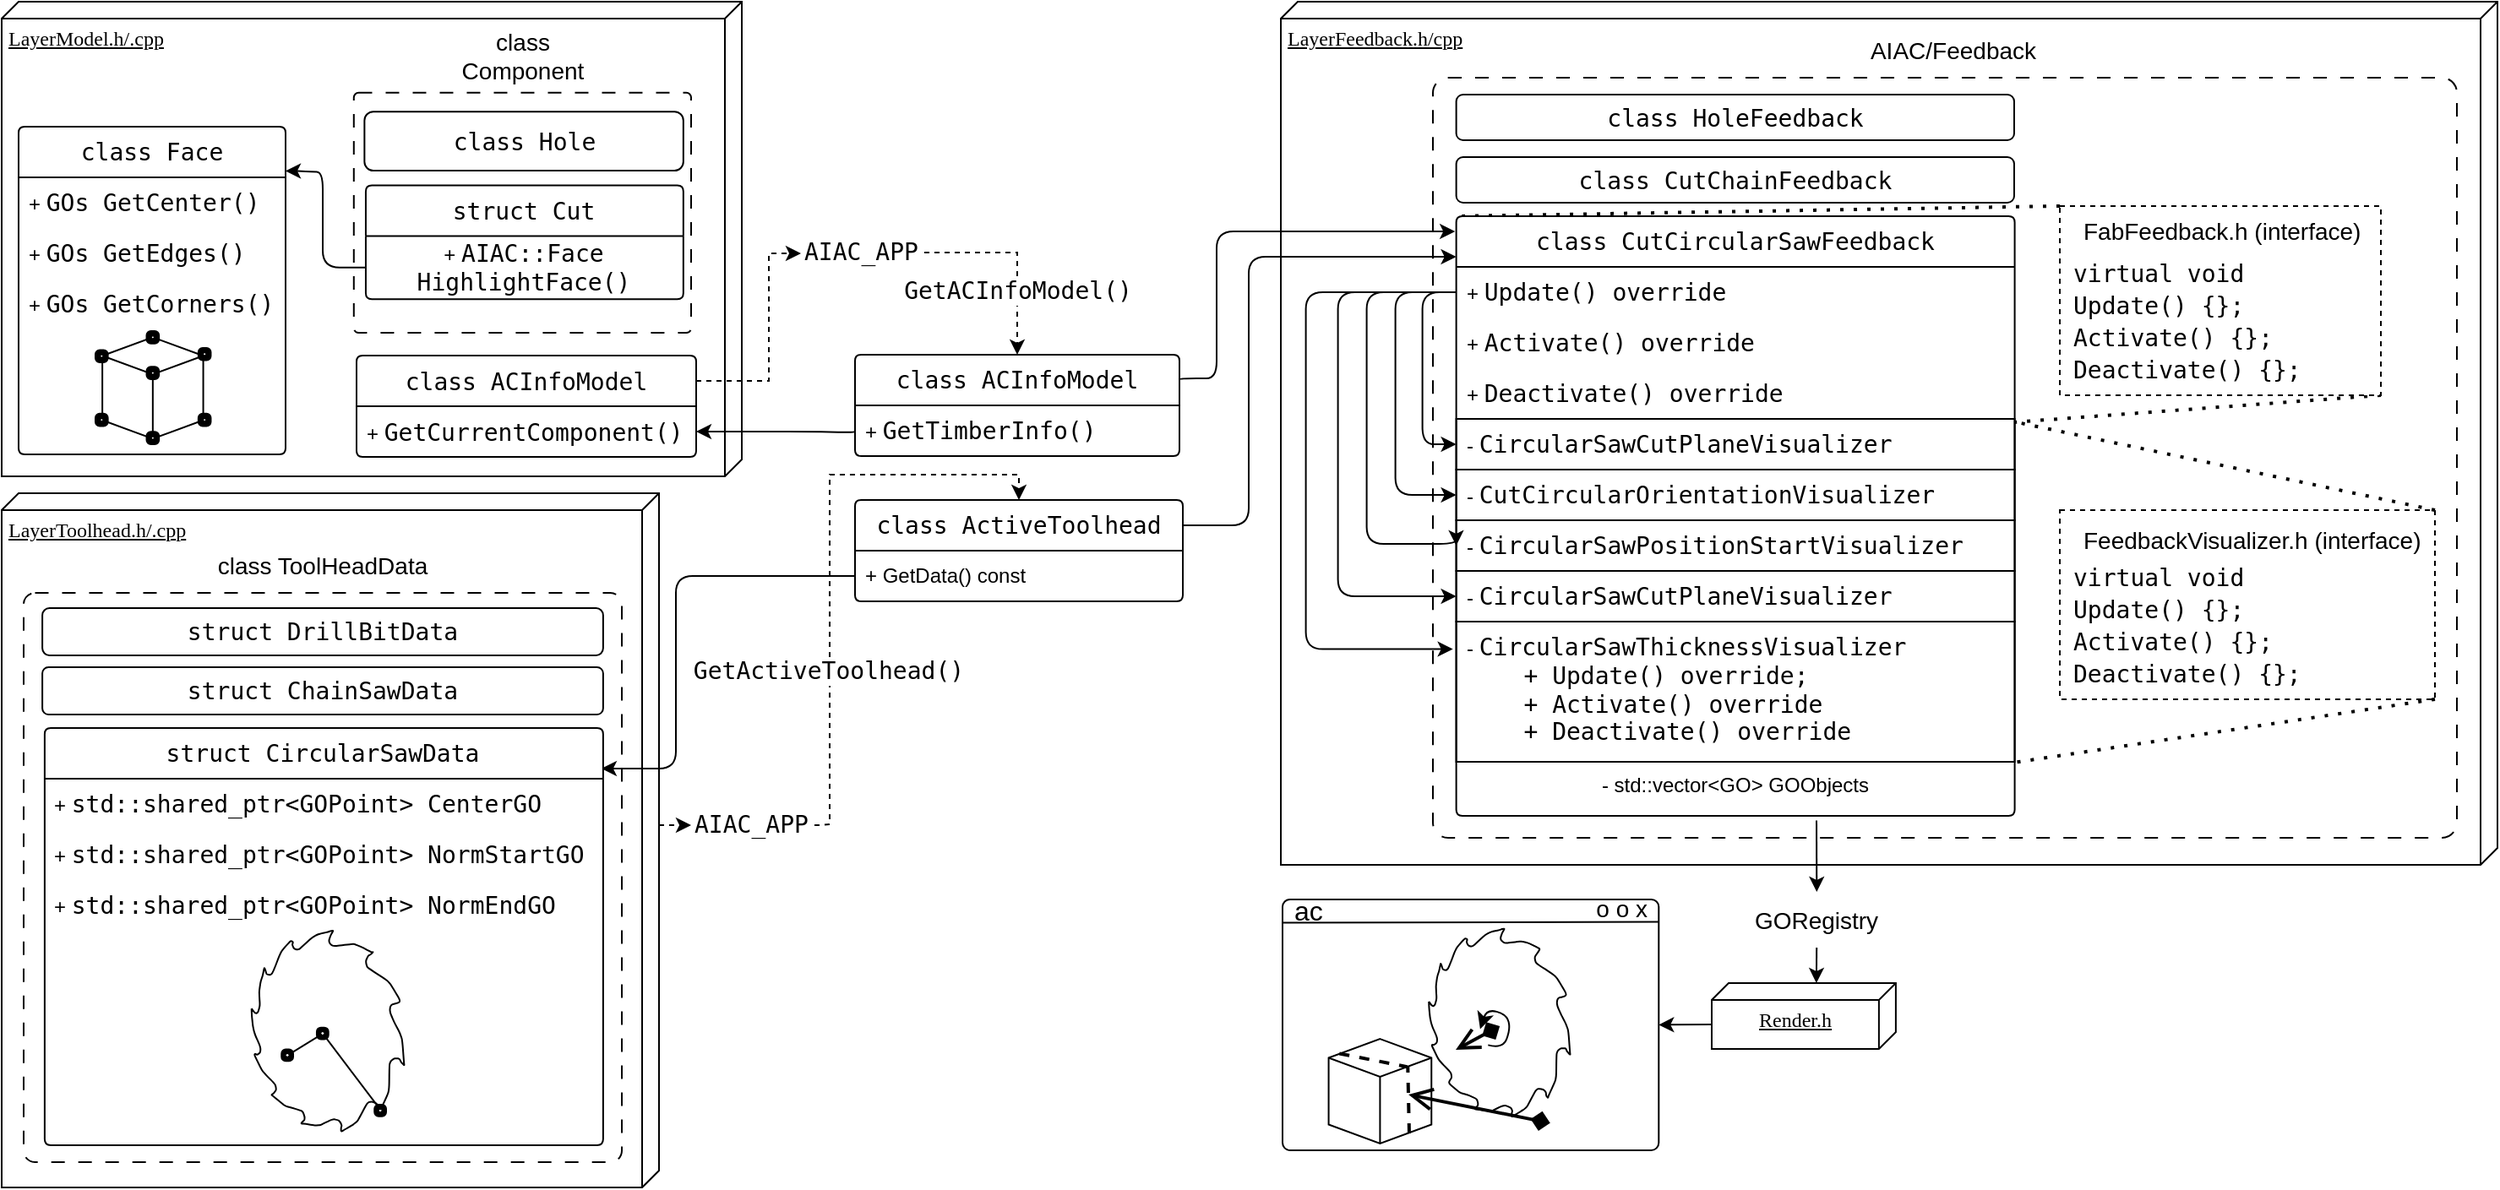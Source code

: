 <mxfile scale="1.5" border="0">
    <diagram name="Page-1" id="5f0bae14-7c28-e335-631c-24af17079c00">
        <mxGraphModel dx="1822" dy="1300" grid="0" gridSize="10" guides="1" tooltips="1" connect="1" arrows="1" fold="1" page="1" pageScale="1" pageWidth="1100" pageHeight="850" background="none" math="0" shadow="0">
            <root>
                <mxCell id="0"/>
                <mxCell id="1" parent="0"/>
                <mxCell id="449" value="" style="group" vertex="1" connectable="0" parent="1">
                    <mxGeometry x="801" y="561" width="233.62" height="152" as="geometry"/>
                </mxCell>
                <mxCell id="335" value="" style="group" parent="449" vertex="1" connectable="0">
                    <mxGeometry width="233.62" height="152" as="geometry"/>
                </mxCell>
                <mxCell id="326" value="" style="rounded=1;whiteSpace=wrap;html=1;arcSize=3;fillColor=none;container=0;fontColor=default;" parent="335" vertex="1">
                    <mxGeometry y="3.455" width="222.653" height="148.545" as="geometry"/>
                </mxCell>
                <mxCell id="327" value="&lt;span style=&quot;font-weight: normal;&quot;&gt;&lt;font style=&quot;font-size: 14px;&quot;&gt;&amp;nbsp;o o x&lt;/font&gt;&lt;/span&gt;" style="text;html=1;strokeColor=none;fillColor=none;align=right;verticalAlign=middle;whiteSpace=wrap;rounded=0;fontSize=10;container=0;fontStyle=1;fontColor=default;" parent="335" vertex="1">
                    <mxGeometry x="176.38" y="1.728" width="41.519" height="15.086" as="geometry"/>
                </mxCell>
                <mxCell id="328" value="&lt;font style=&quot;font-size: 16px;&quot;&gt;ac&lt;/font&gt;" style="text;html=1;strokeColor=none;fillColor=none;align=left;verticalAlign=middle;whiteSpace=wrap;rounded=0;fontSize=12;container=0;fontColor=default;" parent="335" vertex="1">
                    <mxGeometry x="4.985" y="-1.345" width="99.696" height="22.455" as="geometry"/>
                </mxCell>
                <mxCell id="334" value="" style="endArrow=none;html=1;fontSize=14;fontColor=default;curved=1;entryX=0.002;entryY=0.131;entryDx=0;entryDy=0;entryPerimeter=0;" parent="335" edge="1">
                    <mxGeometry width="50" height="50" relative="1" as="geometry">
                        <mxPoint x="222.653" y="16.784" as="sourcePoint"/>
                        <mxPoint x="0.445" y="17.243" as="targetPoint"/>
                    </mxGeometry>
                </mxCell>
                <mxCell id="418" value="" style="html=1;whiteSpace=wrap;shape=isoCube2;backgroundOutline=1;isoAngle=11.575;fontSize=11;container=0;fontColor=default;fillColor=none;" parent="449" vertex="1">
                    <mxGeometry x="27.289" y="86.088" width="60.834" height="61.876" as="geometry"/>
                </mxCell>
                <mxCell id="421" value="" style="endArrow=none;html=1;fontColor=#000000;" parent="449" edge="1">
                    <mxGeometry width="50" height="50" relative="1" as="geometry">
                        <mxPoint x="86.594" y="63.946" as="sourcePoint"/>
                        <mxPoint x="86.594" y="63.946" as="targetPoint"/>
                        <Array as="points">
                            <mxPoint x="88.767" y="66.966"/>
                            <mxPoint x="90.261" y="65.868"/>
                            <mxPoint x="91.212" y="62.025"/>
                            <mxPoint x="90.94" y="58.182"/>
                            <mxPoint x="90.804" y="54.201"/>
                            <mxPoint x="91.619" y="48.849"/>
                            <mxPoint x="92.706" y="45.692"/>
                            <mxPoint x="93.249" y="42.947"/>
                            <mxPoint x="93.657" y="41.163"/>
                            <mxPoint x="93.928" y="40.751"/>
                            <mxPoint x="94.064" y="41.3"/>
                            <mxPoint x="94.472" y="43.633"/>
                            <mxPoint x="94.879" y="45.006"/>
                            <mxPoint x="95.694" y="45.417"/>
                            <mxPoint x="96.917" y="45.417"/>
                            <mxPoint x="98.003" y="44.319"/>
                            <mxPoint x="99.769" y="40.202"/>
                            <mxPoint x="101.806" y="34.712"/>
                            <mxPoint x="103.165" y="31.967"/>
                            <mxPoint x="105.474" y="29.222"/>
                            <mxPoint x="108.19" y="26.34"/>
                            <mxPoint x="108.869" y="25.516"/>
                            <mxPoint x="109.548" y="24.83"/>
                            <mxPoint x="109.548" y="25.516"/>
                            <mxPoint x="109.413" y="27.163"/>
                            <mxPoint x="108.869" y="28.673"/>
                            <mxPoint x="109.005" y="29.359"/>
                            <mxPoint x="109.82" y="30.732"/>
                            <mxPoint x="111.178" y="31.281"/>
                            <mxPoint x="112.672" y="31.143"/>
                            <mxPoint x="114.031" y="29.908"/>
                            <mxPoint x="120.007" y="24.418"/>
                            <mxPoint x="123.131" y="22.771"/>
                            <mxPoint x="128.564" y="21.536"/>
                            <mxPoint x="130.33" y="20.85"/>
                            <mxPoint x="131.417" y="20.85"/>
                            <mxPoint x="131.009" y="21.536"/>
                            <mxPoint x="129.922" y="23.32"/>
                            <mxPoint x="129.108" y="24.006"/>
                            <mxPoint x="128.972" y="26.34"/>
                            <mxPoint x="129.379" y="27.712"/>
                            <mxPoint x="130.194" y="28.673"/>
                            <mxPoint x="131.281" y="29.222"/>
                            <mxPoint x="133.318" y="29.222"/>
                            <mxPoint x="139.023" y="28.536"/>
                            <mxPoint x="141.739" y="28.261"/>
                            <mxPoint x="142.69" y="28.261"/>
                            <mxPoint x="146.086" y="29.496"/>
                            <mxPoint x="150.161" y="31.555"/>
                            <mxPoint x="152.334" y="32.79"/>
                            <mxPoint x="153.285" y="32.653"/>
                            <mxPoint x="154.1" y="33.339"/>
                            <mxPoint x="153.421" y="33.614"/>
                            <mxPoint x="151.519" y="34.3"/>
                            <mxPoint x="150.568" y="34.575"/>
                            <mxPoint x="150.161" y="34.849"/>
                            <mxPoint x="149.889" y="35.673"/>
                            <mxPoint x="149.21" y="37.457"/>
                            <mxPoint x="149.21" y="38.143"/>
                            <mxPoint x="149.482" y="39.516"/>
                            <mxPoint x="150.025" y="41.025"/>
                            <mxPoint x="151.383" y="42.123"/>
                            <mxPoint x="159.397" y="47.339"/>
                            <mxPoint x="161.298" y="48.849"/>
                            <mxPoint x="162.928" y="50.77"/>
                            <mxPoint x="168.226" y="59.691"/>
                            <mxPoint x="168.905" y="60.103"/>
                            <mxPoint x="169.176" y="60.927"/>
                            <mxPoint x="169.312" y="61.476"/>
                            <mxPoint x="166.867" y="60.927"/>
                            <mxPoint x="166.052" y="60.24"/>
                            <mxPoint x="165.373" y="59.966"/>
                            <mxPoint x="164.694" y="60.24"/>
                            <mxPoint x="163.2" y="61.75"/>
                            <mxPoint x="162.521" y="63.26"/>
                            <mxPoint x="162.385" y="65.044"/>
                            <mxPoint x="162.793" y="66.966"/>
                            <mxPoint x="164.83" y="71.632"/>
                            <mxPoint x="167.818" y="77.397"/>
                            <mxPoint x="169.176" y="81.377"/>
                            <mxPoint x="169.991" y="92.494"/>
                            <mxPoint x="170.127" y="94.141"/>
                            <mxPoint x="170.263" y="95.514"/>
                            <mxPoint x="168.361" y="93.455"/>
                            <mxPoint x="167.682" y="91.808"/>
                            <mxPoint x="166.596" y="91.533"/>
                            <mxPoint x="164.558" y="91.671"/>
                            <mxPoint x="162.793" y="93.18"/>
                            <mxPoint x="162.113" y="95.102"/>
                            <mxPoint x="161.978" y="108.278"/>
                            <mxPoint x="161.298" y="111.297"/>
                            <mxPoint x="157.359" y="119.807"/>
                            <mxPoint x="157.088" y="121.042"/>
                            <mxPoint x="156.409" y="121.866"/>
                            <mxPoint x="156.001" y="119.67"/>
                            <mxPoint x="155.865" y="117.474"/>
                            <mxPoint x="154.643" y="116.238"/>
                            <mxPoint x="152.606" y="115.552"/>
                            <mxPoint x="150.84" y="115.689"/>
                            <mxPoint x="149.617" y="116.925"/>
                            <mxPoint x="145.407" y="124.885"/>
                            <mxPoint x="144.592" y="126.258"/>
                            <mxPoint x="143.233" y="127.493"/>
                            <mxPoint x="141.875" y="128.454"/>
                            <mxPoint x="137.529" y="131.061"/>
                            <mxPoint x="135.627" y="132.159"/>
                            <mxPoint x="135.356" y="131.748"/>
                            <mxPoint x="135.627" y="130.101"/>
                            <mxPoint x="136.035" y="128.591"/>
                            <mxPoint x="135.084" y="126.669"/>
                            <mxPoint x="134.133" y="125.709"/>
                            <mxPoint x="133.318" y="125.022"/>
                            <mxPoint x="131.145" y="125.16"/>
                            <mxPoint x="125.712" y="127.767"/>
                            <mxPoint x="124.489" y="128.454"/>
                            <mxPoint x="122.995" y="128.591"/>
                            <mxPoint x="121.23" y="128.728"/>
                            <mxPoint x="120.415" y="128.591"/>
                            <mxPoint x="116.476" y="127.905"/>
                            <mxPoint x="113.623" y="127.63"/>
                            <mxPoint x="114.574" y="126.532"/>
                            <mxPoint x="115.661" y="125.571"/>
                            <mxPoint x="115.661" y="123.787"/>
                            <mxPoint x="115.389" y="122.964"/>
                            <mxPoint x="114.846" y="121.454"/>
                            <mxPoint x="113.895" y="120.493"/>
                            <mxPoint x="109.413" y="119.121"/>
                            <mxPoint x="105.609" y="118.16"/>
                            <mxPoint x="103.708" y="116.925"/>
                            <mxPoint x="98.411" y="112.395"/>
                            <mxPoint x="97.46" y="111.709"/>
                            <mxPoint x="97.188" y="111.023"/>
                            <mxPoint x="98.818" y="110.886"/>
                            <mxPoint x="99.633" y="111.023"/>
                            <mxPoint x="100.176" y="108.827"/>
                            <mxPoint x="99.633" y="106.082"/>
                            <mxPoint x="98.003" y="104.298"/>
                            <mxPoint x="94.743" y="101.004"/>
                            <mxPoint x="92.163" y="97.984"/>
                            <mxPoint x="90.261" y="94.004"/>
                            <mxPoint x="88.088" y="89.475"/>
                            <mxPoint x="87.68" y="88.651"/>
                            <mxPoint x="88.631" y="88.926"/>
                            <mxPoint x="89.718" y="89.612"/>
                            <mxPoint x="90.533" y="89.337"/>
                            <mxPoint x="91.483" y="88.102"/>
                            <mxPoint x="91.483" y="85.632"/>
                            <mxPoint x="90.668" y="83.298"/>
                            <mxPoint x="88.631" y="78.769"/>
                            <mxPoint x="87.816" y="76.024"/>
                            <mxPoint x="87.273" y="73.142"/>
                            <mxPoint x="86.73" y="67.652"/>
                        </Array>
                    </mxGeometry>
                </mxCell>
                <mxCell id="422" value="" style="endArrow=diamond;html=1;fontColor=#000000;startArrow=open;startFill=0;endSize=7;endFill=1;startSize=10;strokeWidth=2;" parent="449" edge="1">
                    <mxGeometry width="50" height="50" relative="1" as="geometry">
                        <mxPoint x="102.5" y="92.478" as="sourcePoint"/>
                        <mxPoint x="128.564" y="78.495" as="targetPoint"/>
                    </mxGeometry>
                </mxCell>
                <mxCell id="423" value="" style="curved=1;endArrow=classic;html=1;fontColor=default;startSize=10;endSize=7;strokeWidth=1;" parent="449" edge="1">
                    <mxGeometry width="50" height="50" relative="1" as="geometry">
                        <mxPoint x="121.646" y="89.69" as="sourcePoint"/>
                        <mxPoint x="116.953" y="80.206" as="targetPoint"/>
                        <Array as="points">
                            <mxPoint x="130.249" y="92.061"/>
                            <mxPoint x="134.942" y="80.206"/>
                            <mxPoint x="132.596" y="71.512"/>
                            <mxPoint x="120.863" y="68.351"/>
                        </Array>
                    </mxGeometry>
                </mxCell>
                <mxCell id="376" value="" style="endArrow=diamond;html=1;fontColor=#000000;startArrow=open;startFill=0;endSize=7;endFill=1;startSize=10;strokeWidth=2;" parent="449" edge="1">
                    <mxGeometry width="50" height="50" relative="1" as="geometry">
                        <mxPoint x="74.545" y="119.044" as="sourcePoint"/>
                        <mxPoint x="158.409" y="135.858" as="targetPoint"/>
                    </mxGeometry>
                </mxCell>
                <mxCell id="424" value="" style="endArrow=none;dashed=1;html=1;fontFamily=Lucida Console;fontColor=default;startSize=10;endSize=7;entryX=0.77;entryY=0.261;entryDx=0;entryDy=0;entryPerimeter=0;exitX=0.784;exitY=0.904;exitDx=0;exitDy=0;exitPerimeter=0;strokeWidth=2;" parent="449" source="418" target="418" edge="1">
                    <mxGeometry width="50" height="50" relative="1" as="geometry">
                        <mxPoint x="-1.331" y="104.248" as="sourcePoint"/>
                        <mxPoint x="31.948" y="70.619" as="targetPoint"/>
                    </mxGeometry>
                </mxCell>
                <mxCell id="425" value="" style="endArrow=none;dashed=1;html=1;fontFamily=Lucida Console;fontColor=default;startSize=10;endSize=7;entryX=0.765;entryY=0.266;entryDx=0;entryDy=0;entryPerimeter=0;exitX=0.105;exitY=0.14;exitDx=0;exitDy=0;exitPerimeter=0;strokeWidth=2;" parent="449" source="418" target="418" edge="1">
                    <mxGeometry width="50" height="50" relative="1" as="geometry">
                        <mxPoint x="81.639" y="148.75" as="sourcePoint"/>
                        <mxPoint x="80.787" y="108.964" as="targetPoint"/>
                    </mxGeometry>
                </mxCell>
                <mxCell id="474" value="&lt;div data-darkreader-inline-bgcolor=&quot;&quot; data-darkreader-inline-color=&quot;&quot; style=&quot;font-family: &amp;quot;Droid Sans Mono&amp;quot;, &amp;quot;monospace&amp;quot;, monospace, &amp;quot;UbuntuMono Nerd Font&amp;quot;, Consolas, &amp;quot;Courier New&amp;quot;, monospace; font-weight: normal; font-size: 14px; line-height: 19px; --darkreader-inline-color: #d7d4cf; --darkreader-inline-bgcolor: #1d2125;&quot;&gt;&lt;div style=&quot;&quot;&gt;&lt;div style=&quot;line-height: 19px;&quot;&gt;&lt;br&gt;&lt;/div&gt;&lt;/div&gt;&lt;/div&gt;" style="rounded=1;whiteSpace=wrap;html=1;fillColor=none;labelBackgroundColor=none;fontColor=default;arcSize=2;align=center;verticalAlign=top;dashed=1;dashPattern=8 8;" vertex="1" parent="1">
                    <mxGeometry x="890" y="78" width="606" height="450" as="geometry"/>
                </mxCell>
                <mxCell id="447" value="LayerToolhead.h/.cpp" style="verticalAlign=top;align=left;spacingTop=8;spacingLeft=2;spacingRight=12;shape=cube;size=10;direction=south;fontStyle=4;html=1;rounded=0;shadow=0;comic=0;labelBackgroundColor=none;strokeWidth=1;fontFamily=Verdana;fontSize=12;fillColor=none;fontColor=default;" parent="1" vertex="1">
                    <mxGeometry x="43" y="324" width="389" height="411" as="geometry"/>
                </mxCell>
                <mxCell id="310" value="&lt;div data-darkreader-inline-bgcolor=&quot;&quot; data-darkreader-inline-color=&quot;&quot; style=&quot;font-family: &amp;quot;Droid Sans Mono&amp;quot;, &amp;quot;monospace&amp;quot;, monospace, &amp;quot;UbuntuMono Nerd Font&amp;quot;, Consolas, &amp;quot;Courier New&amp;quot;, monospace; font-weight: normal; font-size: 14px; line-height: 19px; --darkreader-inline-color: #d7d4cf; --darkreader-inline-bgcolor: #1d2125;&quot;&gt;&lt;div style=&quot;&quot;&gt;&lt;div style=&quot;line-height: 19px;&quot;&gt;class HoleFeedback&lt;/div&gt;&lt;/div&gt;&lt;/div&gt;" style="rounded=1;whiteSpace=wrap;html=1;fillColor=none;labelBackgroundColor=none;fontColor=default;" parent="1" vertex="1">
                    <mxGeometry x="903.81" y="88" width="330.19" height="27" as="geometry"/>
                </mxCell>
                <mxCell id="311" value="&lt;div data-darkreader-inline-bgcolor=&quot;&quot; data-darkreader-inline-color=&quot;&quot; style=&quot;font-family: &amp;quot;Droid Sans Mono&amp;quot;, &amp;quot;monospace&amp;quot;, monospace, &amp;quot;UbuntuMono Nerd Font&amp;quot;, Consolas, &amp;quot;Courier New&amp;quot;, monospace; font-weight: normal; font-size: 14px; line-height: 19px; --darkreader-inline-color: #d7d4cf; --darkreader-inline-bgcolor: #1d2125;&quot;&gt;&lt;div style=&quot;&quot;&gt;&lt;div style=&quot;line-height: 19px;&quot;&gt;class CutChainFeedback&lt;/div&gt;&lt;/div&gt;&lt;/div&gt;" style="rounded=1;whiteSpace=wrap;html=1;fillColor=none;labelBackgroundColor=none;fontColor=default;" parent="1" vertex="1">
                    <mxGeometry x="903.81" y="125" width="330.19" height="27" as="geometry"/>
                </mxCell>
                <mxCell id="314" value="LayerModel.h/.cpp" style="verticalAlign=top;align=left;spacingTop=8;spacingLeft=2;spacingRight=12;shape=cube;size=10;direction=south;fontStyle=4;html=1;rounded=0;shadow=0;comic=0;labelBackgroundColor=none;strokeWidth=1;fontFamily=Verdana;fontSize=12;fillColor=none;fontColor=default;" parent="1" vertex="1">
                    <mxGeometry x="43" y="33" width="438" height="281" as="geometry"/>
                </mxCell>
                <mxCell id="336" value="&lt;div style=&quot;font-family: &amp;quot;Droid Sans Mono&amp;quot;, &amp;quot;monospace&amp;quot;, monospace, &amp;quot;UbuntuMono Nerd Font&amp;quot;, Consolas, &amp;quot;Courier New&amp;quot;, monospace; font-weight: normal; font-size: 14px; line-height: 19px;&quot;&gt;&lt;div style=&quot;&quot;&gt;&lt;span style=&quot;&quot;&gt;AIAC_APP&lt;/span&gt;&lt;/div&gt;&lt;/div&gt;" style="text;whiteSpace=wrap;html=1;fontColor=default;" parent="1" vertex="1">
                    <mxGeometry x="516" y="165" width="73" height="33" as="geometry"/>
                </mxCell>
                <mxCell id="338" style="edgeStyle=orthogonalEdgeStyle;rounded=0;orthogonalLoop=1;jettySize=auto;html=1;fontFamily=Helvetica;dashed=1;entryX=0;entryY=0.5;entryDx=0;entryDy=0;fontColor=default;exitX=1;exitY=0.25;exitDx=0;exitDy=0;" parent="1" source="396" target="336" edge="1">
                    <mxGeometry relative="1" as="geometry">
                        <mxPoint x="125" y="-83" as="sourcePoint"/>
                        <mxPoint x="422" y="405" as="targetPoint"/>
                        <Array as="points">
                            <mxPoint x="497" y="258"/>
                            <mxPoint x="497" y="182"/>
                            <mxPoint x="516" y="182"/>
                        </Array>
                    </mxGeometry>
                </mxCell>
                <mxCell id="340" style="edgeStyle=orthogonalEdgeStyle;rounded=0;orthogonalLoop=1;jettySize=auto;html=1;fontFamily=Helvetica;dashed=1;exitX=1;exitY=0.5;exitDx=0;exitDy=0;fontColor=default;entryX=0.5;entryY=0;entryDx=0;entryDy=0;" parent="1" source="336" target="379" edge="1">
                    <mxGeometry relative="1" as="geometry">
                        <mxPoint x="231.0" y="329.5" as="sourcePoint"/>
                        <mxPoint x="525" y="274" as="targetPoint"/>
                    </mxGeometry>
                </mxCell>
                <mxCell id="341" value="&lt;span style=&quot;font-family: &amp;quot;Droid Sans Mono&amp;quot;, &amp;quot;monospace&amp;quot;, monospace, &amp;quot;UbuntuMono Nerd Font&amp;quot;, Consolas, &amp;quot;Courier New&amp;quot;, monospace; font-size: 14px; text-align: left;&quot;&gt;GetACInfoModel()&lt;/span&gt;" style="edgeLabel;html=1;align=center;verticalAlign=middle;resizable=0;points=[];fontFamily=Helvetica;labelBackgroundColor=#FFFFFF;fontColor=#000000;" parent="340" vertex="1" connectable="0">
                    <mxGeometry x="-0.05" y="-1" relative="1" as="geometry">
                        <mxPoint x="1" y="22" as="offset"/>
                    </mxGeometry>
                </mxCell>
                <mxCell id="344" value="&lt;div style=&quot;font-family: &amp;quot;Droid Sans Mono&amp;quot;, &amp;quot;monospace&amp;quot;, monospace, &amp;quot;UbuntuMono Nerd Font&amp;quot;, Consolas, &amp;quot;Courier New&amp;quot;, monospace; font-weight: normal; font-size: 14px; line-height: 19px;&quot;&gt;&lt;div style=&quot;&quot;&gt;&lt;span style=&quot;&quot;&gt;AIAC_APP&lt;/span&gt;&lt;/div&gt;&lt;/div&gt;" style="text;whiteSpace=wrap;html=1;fontColor=default;" parent="1" vertex="1">
                    <mxGeometry x="451" y="504" width="73" height="33" as="geometry"/>
                </mxCell>
                <mxCell id="345" style="edgeStyle=orthogonalEdgeStyle;rounded=0;orthogonalLoop=1;jettySize=auto;html=1;fontFamily=Helvetica;dashed=1;entryX=0;entryY=0.5;entryDx=0;entryDy=0;exitX=0;exitY=0;exitDx=196.5;exitDy=0;fontColor=default;exitPerimeter=0;" parent="1" source="447" target="344" edge="1">
                    <mxGeometry relative="1" as="geometry">
                        <mxPoint x="652.0" y="557.0" as="sourcePoint"/>
                        <mxPoint x="457" y="452" as="targetPoint"/>
                    </mxGeometry>
                </mxCell>
                <mxCell id="346" style="edgeStyle=orthogonalEdgeStyle;rounded=0;orthogonalLoop=1;jettySize=auto;html=1;fontFamily=Helvetica;dashed=1;exitX=1;exitY=0.5;exitDx=0;exitDy=0;fontColor=default;entryX=0.5;entryY=0;entryDx=0;entryDy=0;" parent="1" source="344" target="350" edge="1">
                    <mxGeometry relative="1" as="geometry">
                        <mxPoint x="674.0" y="614.0" as="sourcePoint"/>
                        <mxPoint x="991" y="557.5" as="targetPoint"/>
                        <Array as="points">
                            <mxPoint x="528" y="520"/>
                            <mxPoint x="533" y="520"/>
                            <mxPoint x="533" y="313"/>
                            <mxPoint x="645" y="313"/>
                        </Array>
                    </mxGeometry>
                </mxCell>
                <mxCell id="347" value="&lt;span style=&quot;font-family: &amp;quot;Droid Sans Mono&amp;quot;, &amp;quot;monospace&amp;quot;, monospace, &amp;quot;UbuntuMono Nerd Font&amp;quot;, Consolas, &amp;quot;Courier New&amp;quot;, monospace; font-size: 14px; text-align: left;&quot;&gt;GetActiveToolhead()&lt;/span&gt;" style="edgeLabel;html=1;align=center;verticalAlign=middle;resizable=0;points=[];fontFamily=Helvetica;labelBackgroundColor=#FFFFFF;fontColor=#000000;" parent="346" vertex="1" connectable="0">
                    <mxGeometry x="-0.05" y="-1" relative="1" as="geometry">
                        <mxPoint x="-2" y="63" as="offset"/>
                    </mxGeometry>
                </mxCell>
                <mxCell id="350" value="&lt;span style=&quot;font-family: &amp;quot;Droid Sans Mono&amp;quot;, &amp;quot;monospace&amp;quot;, monospace, &amp;quot;UbuntuMono Nerd Font&amp;quot;, Consolas, &amp;quot;Courier New&amp;quot;, monospace; font-size: 14px;&quot;&gt;class ActiveToolhead&lt;/span&gt;" style="swimlane;fontStyle=0;childLayout=stackLayout;horizontal=1;startSize=30;horizontalStack=0;resizeParent=1;resizeParentMax=0;resizeLast=0;collapsible=1;marginBottom=0;whiteSpace=wrap;html=1;fontColor=default;rounded=1;arcSize=4;swimlaneLine=1;" parent="1" vertex="1">
                    <mxGeometry x="548" y="328" width="194" height="60" as="geometry">
                        <mxRectangle x="1458" y="584" width="54" height="30" as="alternateBounds"/>
                    </mxGeometry>
                </mxCell>
                <mxCell id="351" value="+ GetData() const" style="text;strokeColor=none;fillColor=none;align=left;verticalAlign=middle;spacingLeft=4;spacingRight=4;overflow=hidden;points=[[0,0.5],[1,0.5]];portConstraint=eastwest;rotatable=0;whiteSpace=wrap;html=1;fontColor=default;" parent="350" vertex="1">
                    <mxGeometry y="30" width="194" height="30" as="geometry"/>
                </mxCell>
                <mxCell id="366" style="edgeStyle=orthogonalEdgeStyle;html=1;entryX=0;entryY=0.5;entryDx=0;entryDy=0;fontSize=14;fontColor=default;startArrow=classic;startFill=1;endArrow=none;endFill=0;exitX=0.997;exitY=0.097;exitDx=0;exitDy=0;exitPerimeter=0;" parent="1" source="357" target="351" edge="1">
                    <mxGeometry relative="1" as="geometry">
                        <mxPoint x="376" y="462" as="sourcePoint"/>
                        <mxPoint x="385.5" y="422" as="targetPoint"/>
                        <Array as="points">
                            <mxPoint x="442" y="487"/>
                            <mxPoint x="442" y="373"/>
                        </Array>
                    </mxGeometry>
                </mxCell>
                <mxCell id="371" value="" style="endArrow=none;dashed=1;html=1;dashPattern=1 3;strokeWidth=2;fontSize=14;fontColor=default;exitX=0;exitY=0;exitDx=0;exitDy=0;entryX=0;entryY=0;entryDx=0;entryDy=0;" parent="1" source="373" edge="1" target="450">
                    <mxGeometry width="50" height="50" relative="1" as="geometry">
                        <mxPoint x="1326.31" y="175.5" as="sourcePoint"/>
                        <mxPoint x="1362.81" y="-24.5" as="targetPoint"/>
                    </mxGeometry>
                </mxCell>
                <mxCell id="372" value="" style="endArrow=none;dashed=1;html=1;dashPattern=1 3;strokeWidth=2;fontSize=14;fontColor=default;exitX=1;exitY=1;exitDx=0;exitDy=0;entryX=1;entryY=1.064;entryDx=0;entryDy=0;entryPerimeter=0;" parent="1" source="373" edge="1" target="459">
                    <mxGeometry width="50" height="50" relative="1" as="geometry">
                        <mxPoint x="1336.31" y="185.5" as="sourcePoint"/>
                        <mxPoint x="1439.81" y="-30.5" as="targetPoint"/>
                    </mxGeometry>
                </mxCell>
                <mxCell id="379" value="&lt;span style=&quot;font-family: &amp;quot;Droid Sans Mono&amp;quot;, &amp;quot;monospace&amp;quot;, monospace, &amp;quot;UbuntuMono Nerd Font&amp;quot;, Consolas, &amp;quot;Courier New&amp;quot;, monospace; font-size: 14px;&quot;&gt;class ACInfoModel&lt;/span&gt;" style="swimlane;fontStyle=0;childLayout=stackLayout;horizontal=1;startSize=30;horizontalStack=0;resizeParent=1;resizeParentMax=0;resizeLast=0;collapsible=1;marginBottom=0;whiteSpace=wrap;html=1;fontColor=default;rounded=1;arcSize=4;swimlaneLine=1;" parent="1" vertex="1">
                    <mxGeometry x="548" y="242" width="192" height="60" as="geometry">
                        <mxRectangle x="878" y="661" width="54" height="30" as="alternateBounds"/>
                    </mxGeometry>
                </mxCell>
                <mxCell id="383" value="+&amp;nbsp;&lt;span style=&quot;font-family: &amp;quot;Droid Sans Mono&amp;quot;, &amp;quot;monospace&amp;quot;, monospace, &amp;quot;UbuntuMono Nerd Font&amp;quot;, Consolas, &amp;quot;Courier New&amp;quot;, monospace; font-size: 14px; text-align: center;&quot;&gt;GetTimberInfo()&lt;/span&gt;" style="text;strokeColor=none;fillColor=none;align=left;verticalAlign=middle;spacingLeft=4;spacingRight=4;overflow=hidden;points=[[0,0.5],[1,0.5]];portConstraint=eastwest;rotatable=0;whiteSpace=wrap;html=1;fontColor=default;" parent="379" vertex="1">
                    <mxGeometry y="30" width="192" height="30" as="geometry"/>
                </mxCell>
                <mxCell id="396" value="&lt;span style=&quot;font-family: &amp;quot;Droid Sans Mono&amp;quot;, &amp;quot;monospace&amp;quot;, monospace, &amp;quot;UbuntuMono Nerd Font&amp;quot;, Consolas, &amp;quot;Courier New&amp;quot;, monospace; font-size: 14px;&quot;&gt;class ACInfoModel&lt;/span&gt;" style="swimlane;fontStyle=0;childLayout=stackLayout;horizontal=1;startSize=30;horizontalStack=0;resizeParent=1;resizeParentMax=0;resizeLast=0;collapsible=1;marginBottom=0;whiteSpace=wrap;html=1;fontColor=default;rounded=1;arcSize=4;swimlaneLine=1;" parent="1" vertex="1">
                    <mxGeometry x="253" y="242.5" width="201" height="60" as="geometry">
                        <mxRectangle x="878" y="661" width="54" height="30" as="alternateBounds"/>
                    </mxGeometry>
                </mxCell>
                <mxCell id="397" value="&lt;div style=&quot;text-align: center;&quot;&gt;&lt;span style=&quot;background-color: initial;&quot;&gt;+ &lt;font face=&quot;Droid Sans Mono, monospace, monospace, UbuntuMono Nerd Font, Consolas, Courier New, monospace&quot;&gt;&lt;span style=&quot;font-size: 14px;&quot;&gt;GetCurrentComponent()&lt;/span&gt;&lt;/font&gt;&lt;/span&gt;&lt;/div&gt;" style="text;strokeColor=none;fillColor=none;align=left;verticalAlign=middle;spacingLeft=4;spacingRight=4;overflow=hidden;points=[[0,0.5],[1,0.5]];portConstraint=eastwest;rotatable=0;whiteSpace=wrap;html=1;fontColor=default;" parent="396" vertex="1">
                    <mxGeometry y="30" width="201" height="30" as="geometry"/>
                </mxCell>
                <mxCell id="400" style="edgeStyle=orthogonalEdgeStyle;html=1;entryX=0;entryY=0.5;entryDx=0;entryDy=0;fontSize=14;fontColor=default;startArrow=classic;startFill=1;endArrow=none;endFill=0;exitX=1;exitY=0.5;exitDx=0;exitDy=0;" parent="1" source="397" target="383" edge="1">
                    <mxGeometry relative="1" as="geometry">
                        <mxPoint x="407.946" y="484.64" as="sourcePoint"/>
                        <mxPoint x="558" y="359" as="targetPoint"/>
                        <Array as="points">
                            <mxPoint x="518" y="288"/>
                            <mxPoint x="537" y="288"/>
                        </Array>
                    </mxGeometry>
                </mxCell>
                <mxCell id="413" value="" style="group" parent="1" vertex="1" connectable="0">
                    <mxGeometry x="251.4" y="44.5" width="199.6" height="184.5" as="geometry"/>
                </mxCell>
                <mxCell id="405" value="&lt;div data-darkreader-inline-bgcolor=&quot;&quot; data-darkreader-inline-color=&quot;&quot; style=&quot;font-family: &amp;quot;Droid Sans Mono&amp;quot;, &amp;quot;monospace&amp;quot;, monospace, &amp;quot;UbuntuMono Nerd Font&amp;quot;, Consolas, &amp;quot;Courier New&amp;quot;, monospace; font-weight: normal; font-size: 14px; line-height: 19px; --darkreader-inline-color: #d7d4cf; --darkreader-inline-bgcolor: #1d2125;&quot;&gt;&lt;div style=&quot;&quot;&gt;&lt;div style=&quot;line-height: 19px;&quot;&gt;&lt;br&gt;&lt;/div&gt;&lt;/div&gt;&lt;/div&gt;" style="rounded=1;whiteSpace=wrap;html=1;fillColor=none;labelBackgroundColor=none;fontColor=default;arcSize=2;align=center;verticalAlign=top;dashed=1;dashPattern=8 8;" parent="413" vertex="1">
                    <mxGeometry y="42.385" width="199.6" height="142.115" as="geometry"/>
                </mxCell>
                <mxCell id="407" value="&lt;span style=&quot;font-family: &amp;quot;Droid Sans Mono&amp;quot;, &amp;quot;monospace&amp;quot;, monospace, &amp;quot;UbuntuMono Nerd Font&amp;quot;, Consolas, &amp;quot;Courier New&amp;quot;, monospace; font-size: 14px;&quot;&gt;struct Cut&lt;/span&gt;" style="swimlane;fontStyle=0;childLayout=stackLayout;horizontal=1;startSize=30;horizontalStack=0;resizeParent=1;resizeParentMax=0;resizeLast=0;collapsible=1;marginBottom=0;whiteSpace=wrap;html=1;fontColor=default;rounded=1;arcSize=4;swimlaneLine=1;" parent="413" vertex="1">
                    <mxGeometry x="7.077" y="97.236" width="187.938" height="67.399" as="geometry">
                        <mxRectangle x="878" y="661" width="54" height="30" as="alternateBounds"/>
                    </mxGeometry>
                </mxCell>
                <mxCell id="408" value="+ &lt;span style=&quot;font-family: &amp;quot;Droid Sans Mono&amp;quot;, &amp;quot;monospace&amp;quot;, monospace, &amp;quot;UbuntuMono Nerd Font&amp;quot;, Consolas, &amp;quot;Courier New&amp;quot;, monospace; font-size: 14px;&quot;&gt;AIAC::Face HighlightFace()&lt;/span&gt;" style="text;strokeColor=none;fillColor=none;align=center;verticalAlign=middle;spacingLeft=4;spacingRight=4;overflow=hidden;points=[[0,0.5],[1,0.5]];portConstraint=eastwest;rotatable=0;whiteSpace=wrap;html=1;fontColor=default;" parent="407" vertex="1">
                    <mxGeometry y="30" width="187.938" height="37.399" as="geometry"/>
                </mxCell>
                <mxCell id="411" value="&lt;div data-darkreader-inline-bgcolor=&quot;&quot; data-darkreader-inline-color=&quot;&quot; style=&quot;font-family: &amp;quot;Droid Sans Mono&amp;quot;, &amp;quot;monospace&amp;quot;, monospace, &amp;quot;UbuntuMono Nerd Font&amp;quot;, Consolas, &amp;quot;Courier New&amp;quot;, monospace; font-weight: normal; font-size: 14px; line-height: 19px; --darkreader-inline-color: #d7d4cf; --darkreader-inline-bgcolor: #1d2125;&quot;&gt;&lt;div style=&quot;&quot;&gt;&lt;div style=&quot;line-height: 19px;&quot;&gt;class Hole&lt;/div&gt;&lt;/div&gt;&lt;/div&gt;" style="rounded=1;whiteSpace=wrap;html=1;fillColor=none;labelBackgroundColor=none;fontColor=default;" parent="413" vertex="1">
                    <mxGeometry x="6.291" y="53.605" width="188.724" height="34.905" as="geometry"/>
                </mxCell>
                <mxCell id="412" value="&lt;font style=&quot;font-size: 14px;&quot;&gt;class Component&lt;/font&gt;" style="text;html=1;strokeColor=none;fillColor=none;align=center;verticalAlign=middle;whiteSpace=wrap;rounded=0;fontSize=13;fontColor=default;" parent="413" vertex="1">
                    <mxGeometry x="55.045" width="91.217" height="41.139" as="geometry"/>
                </mxCell>
                <mxCell id="427" style="edgeStyle=orthogonalEdgeStyle;html=1;entryX=0;entryY=0.5;entryDx=0;entryDy=0;fontSize=14;fontColor=default;startArrow=classic;startFill=1;endArrow=none;endFill=0;exitX=1;exitY=0.135;exitDx=0;exitDy=0;exitPerimeter=0;" parent="1" source="401" target="408" edge="1">
                    <mxGeometry relative="1" as="geometry">
                        <mxPoint x="277" y="158.5" as="sourcePoint"/>
                        <mxPoint x="328" y="225" as="targetPoint"/>
                        <Array as="points">
                            <mxPoint x="219" y="133"/>
                            <mxPoint x="233" y="134"/>
                            <mxPoint x="233" y="190"/>
                        </Array>
                    </mxGeometry>
                </mxCell>
                <mxCell id="445" value="" style="group" parent="1" vertex="1" connectable="0">
                    <mxGeometry x="56" y="350" width="354" height="370" as="geometry"/>
                </mxCell>
                <mxCell id="443" value="" style="group" parent="445" vertex="1" connectable="0">
                    <mxGeometry x="135" y="233" width="90.24" height="119" as="geometry"/>
                </mxCell>
                <mxCell id="429" value="" style="group" parent="443" vertex="1" connectable="0">
                    <mxGeometry width="90.24" height="119.0" as="geometry"/>
                </mxCell>
                <mxCell id="317" value="" style="endArrow=none;html=1;fontColor=#000000;" parent="429" edge="1">
                    <mxGeometry width="50" height="50" relative="1" as="geometry">
                        <mxPoint x="-0.147" y="46.074" as="sourcePoint"/>
                        <mxPoint x="-0.147" y="46.074" as="targetPoint"/>
                        <Array as="points">
                            <mxPoint x="2.201" y="49.302"/>
                            <mxPoint x="3.815" y="48.128"/>
                            <mxPoint x="4.842" y="44.02"/>
                            <mxPoint x="4.549" y="39.911"/>
                            <mxPoint x="4.402" y="35.656"/>
                            <mxPoint x="5.282" y="29.933"/>
                            <mxPoint x="6.456" y="26.559"/>
                            <mxPoint x="7.043" y="23.624"/>
                            <mxPoint x="7.483" y="21.716"/>
                            <mxPoint x="7.777" y="21.276"/>
                            <mxPoint x="7.924" y="21.863"/>
                            <mxPoint x="8.364" y="24.358"/>
                            <mxPoint x="8.804" y="25.825"/>
                            <mxPoint x="9.684" y="26.265"/>
                            <mxPoint x="11.005" y="26.265"/>
                            <mxPoint x="12.179" y="25.091"/>
                            <mxPoint x="14.086" y="20.689"/>
                            <mxPoint x="16.287" y="14.82"/>
                            <mxPoint x="17.755" y="11.885"/>
                            <mxPoint x="20.249" y="8.951"/>
                            <mxPoint x="23.184" y="5.869"/>
                            <mxPoint x="23.917" y="4.989"/>
                            <mxPoint x="24.651" y="4.255"/>
                            <mxPoint x="24.651" y="4.989"/>
                            <mxPoint x="24.504" y="6.75"/>
                            <mxPoint x="23.917" y="8.364"/>
                            <mxPoint x="24.064" y="9.097"/>
                            <mxPoint x="24.944" y="10.565"/>
                            <mxPoint x="26.412" y="11.152"/>
                            <mxPoint x="28.026" y="11.005"/>
                            <mxPoint x="29.493" y="9.684"/>
                            <mxPoint x="35.949" y="3.815"/>
                            <mxPoint x="39.324" y="2.054"/>
                            <mxPoint x="45.193" y="0.734"/>
                            <mxPoint x="47.101"/>
                            <mxPoint x="48.275"/>
                            <mxPoint x="47.835" y="0.734"/>
                            <mxPoint x="46.661" y="2.641"/>
                            <mxPoint x="45.78" y="3.375"/>
                            <mxPoint x="45.634" y="5.869"/>
                            <mxPoint x="46.074" y="7.337"/>
                            <mxPoint x="46.954" y="8.364"/>
                            <mxPoint x="48.128" y="8.951"/>
                            <mxPoint x="50.329" y="8.951"/>
                            <mxPoint x="56.492" y="8.217"/>
                            <mxPoint x="59.426" y="7.924"/>
                            <mxPoint x="60.453" y="7.924"/>
                            <mxPoint x="64.122" y="9.244"/>
                            <mxPoint x="68.524" y="11.445"/>
                            <mxPoint x="70.871" y="12.766"/>
                            <mxPoint x="71.899" y="12.619"/>
                            <mxPoint x="72.779" y="13.353"/>
                            <mxPoint x="72.045" y="13.646"/>
                            <mxPoint x="69.991" y="14.38"/>
                            <mxPoint x="68.964" y="14.673"/>
                            <mxPoint x="68.524" y="14.967"/>
                            <mxPoint x="68.23" y="15.847"/>
                            <mxPoint x="67.497" y="17.755"/>
                            <mxPoint x="67.497" y="18.488"/>
                            <mxPoint x="67.79" y="19.956"/>
                            <mxPoint x="68.377" y="21.57"/>
                            <mxPoint x="69.844" y="22.744"/>
                            <mxPoint x="78.501" y="28.319"/>
                            <mxPoint x="80.556" y="29.933"/>
                            <mxPoint x="82.316" y="31.988"/>
                            <mxPoint x="88.039" y="41.525"/>
                            <mxPoint x="88.773" y="41.965"/>
                            <mxPoint x="89.066" y="42.846"/>
                            <mxPoint x="89.213" y="43.433"/>
                            <mxPoint x="86.572" y="42.846"/>
                            <mxPoint x="85.691" y="42.112"/>
                            <mxPoint x="84.958" y="41.819"/>
                            <mxPoint x="84.224" y="42.112"/>
                            <mxPoint x="82.61" y="43.726"/>
                            <mxPoint x="81.876" y="45.34"/>
                            <mxPoint x="81.73" y="47.248"/>
                            <mxPoint x="82.17" y="49.302"/>
                            <mxPoint x="84.371" y="54.291"/>
                            <mxPoint x="87.599" y="60.454"/>
                            <mxPoint x="89.066" y="64.709"/>
                            <mxPoint x="89.947" y="76.594"/>
                            <mxPoint x="90.093" y="78.355"/>
                            <mxPoint x="90.24" y="79.822"/>
                            <mxPoint x="88.186" y="77.621"/>
                            <mxPoint x="87.452" y="75.861"/>
                            <mxPoint x="86.278" y="75.567"/>
                            <mxPoint x="84.077" y="75.714"/>
                            <mxPoint x="82.17" y="77.328"/>
                            <mxPoint x="81.436" y="79.382"/>
                            <mxPoint x="81.289" y="93.469"/>
                            <mxPoint x="80.556" y="96.697"/>
                            <mxPoint x="76.3" y="105.794"/>
                            <mxPoint x="76.007" y="107.115"/>
                            <mxPoint x="75.273" y="107.995"/>
                            <mxPoint x="74.833" y="105.647"/>
                            <mxPoint x="74.686" y="103.3"/>
                            <mxPoint x="73.366" y="101.979"/>
                            <mxPoint x="71.165" y="101.245"/>
                            <mxPoint x="69.257" y="101.392"/>
                            <mxPoint x="67.937" y="102.713"/>
                            <mxPoint x="63.388" y="111.223"/>
                            <mxPoint x="62.508" y="112.691"/>
                            <mxPoint x="61.04" y="114.011"/>
                            <mxPoint x="59.573" y="115.038"/>
                            <mxPoint x="54.878" y="117.826"/>
                            <mxPoint x="52.823" y="119.0"/>
                            <mxPoint x="52.53" y="118.56"/>
                            <mxPoint x="52.823" y="116.799"/>
                            <mxPoint x="53.264" y="115.185"/>
                            <mxPoint x="52.236" y="113.131"/>
                            <mxPoint x="51.209" y="112.104"/>
                            <mxPoint x="50.329" y="111.37"/>
                            <mxPoint x="47.981" y="111.517"/>
                            <mxPoint x="42.112" y="114.305"/>
                            <mxPoint x="40.791" y="115.038"/>
                            <mxPoint x="39.177" y="115.185"/>
                            <mxPoint x="37.27" y="115.332"/>
                            <mxPoint x="36.389" y="115.185"/>
                            <mxPoint x="32.134" y="114.451"/>
                            <mxPoint x="29.053" y="114.158"/>
                            <mxPoint x="30.08" y="112.984"/>
                            <mxPoint x="31.254" y="111.957"/>
                            <mxPoint x="31.254" y="110.049"/>
                            <mxPoint x="30.96" y="109.169"/>
                            <mxPoint x="30.373" y="107.555"/>
                            <mxPoint x="29.346" y="106.528"/>
                            <mxPoint x="24.504" y="105.06"/>
                            <mxPoint x="20.396" y="104.033"/>
                            <mxPoint x="18.341" y="102.713"/>
                            <mxPoint x="12.619" y="97.871"/>
                            <mxPoint x="11.592" y="97.137"/>
                            <mxPoint x="11.298" y="96.403"/>
                            <mxPoint x="13.059" y="96.256"/>
                            <mxPoint x="13.94" y="96.403"/>
                            <mxPoint x="14.526" y="94.055"/>
                            <mxPoint x="13.94" y="91.121"/>
                            <mxPoint x="12.179" y="89.213"/>
                            <mxPoint x="8.657" y="85.692"/>
                            <mxPoint x="5.869" y="82.464"/>
                            <mxPoint x="3.815" y="78.208"/>
                            <mxPoint x="1.467" y="73.366"/>
                            <mxPoint x="1.027" y="72.486"/>
                            <mxPoint x="2.054" y="72.779"/>
                            <mxPoint x="3.228" y="73.513"/>
                            <mxPoint x="4.108" y="73.219"/>
                            <mxPoint x="5.136" y="71.899"/>
                            <mxPoint x="5.136" y="69.258"/>
                            <mxPoint x="4.255" y="66.763"/>
                            <mxPoint x="2.054" y="61.921"/>
                            <mxPoint x="1.174" y="58.986"/>
                            <mxPoint x="0.587" y="55.905"/>
                            <mxPoint y="50.036"/>
                        </Array>
                    </mxGeometry>
                </mxCell>
                <mxCell id="437" value="" style="whiteSpace=wrap;html=1;aspect=fixed;rounded=1;fontFamily=Lucida Console;fontColor=default;fontSize=12;strokeWidth=5;" parent="429" vertex="1">
                    <mxGeometry x="40.477" y="59.32" width="2.876" height="2.876" as="geometry"/>
                </mxCell>
                <mxCell id="439" value="" style="whiteSpace=wrap;html=1;aspect=fixed;rounded=1;fontFamily=Lucida Console;fontColor=default;fontSize=12;strokeWidth=5;" parent="429" vertex="1">
                    <mxGeometry x="74.63" y="104.979" width="2.876" height="2.876" as="geometry"/>
                </mxCell>
                <mxCell id="442" value="" style="endArrow=none;html=1;fontFamily=Lucida Console;fontSize=12;fontColor=default;startSize=10;endSize=7;exitX=0.25;exitY=0;exitDx=0;exitDy=0;" parent="429" source="439" target="437" edge="1">
                    <mxGeometry width="50" height="50" relative="1" as="geometry">
                        <mxPoint x="29.691" y="80.172" as="sourcePoint"/>
                        <mxPoint x="48.386" y="68.668" as="targetPoint"/>
                    </mxGeometry>
                </mxCell>
                <mxCell id="440" value="" style="whiteSpace=wrap;html=1;aspect=fixed;rounded=1;fontFamily=Lucida Console;fontColor=default;fontSize=12;strokeWidth=5;" parent="443" vertex="1">
                    <mxGeometry x="19.625" y="72.263" width="2.876" height="2.876" as="geometry"/>
                </mxCell>
                <mxCell id="441" value="" style="endArrow=none;html=1;fontFamily=Lucida Console;fontSize=12;fontColor=default;startSize=10;endSize=7;entryX=0;entryY=0.5;entryDx=0;entryDy=0;exitX=0.75;exitY=0;exitDx=0;exitDy=0;" parent="443" edge="1">
                    <mxGeometry width="50" height="50" relative="1" as="geometry">
                        <mxPoint x="22.501" y="72.982" as="sourcePoint"/>
                        <mxPoint x="41.196" y="61.477" as="targetPoint"/>
                    </mxGeometry>
                </mxCell>
                <mxCell id="349" value="&lt;div data-darkreader-inline-bgcolor=&quot;&quot; data-darkreader-inline-color=&quot;&quot; style=&quot;font-family: &amp;quot;Droid Sans Mono&amp;quot;, &amp;quot;monospace&amp;quot;, monospace, &amp;quot;UbuntuMono Nerd Font&amp;quot;, Consolas, &amp;quot;Courier New&amp;quot;, monospace; font-weight: normal; font-size: 14px; line-height: 19px; --darkreader-inline-color: #d7d4cf; --darkreader-inline-bgcolor: #1d2125;&quot;&gt;&lt;div style=&quot;&quot;&gt;&lt;div style=&quot;line-height: 19px;&quot;&gt;&lt;br&gt;&lt;/div&gt;&lt;/div&gt;&lt;/div&gt;" style="rounded=1;whiteSpace=wrap;html=1;fillColor=none;labelBackgroundColor=none;fontColor=default;arcSize=2;align=center;verticalAlign=top;dashed=1;dashPattern=8 8;" parent="445" vertex="1">
                    <mxGeometry y="33" width="354" height="337" as="geometry"/>
                </mxCell>
                <mxCell id="356" value="&lt;div data-darkreader-inline-bgcolor=&quot;&quot; data-darkreader-inline-color=&quot;&quot; style=&quot;font-family: &amp;quot;Droid Sans Mono&amp;quot;, &amp;quot;monospace&amp;quot;, monospace, &amp;quot;UbuntuMono Nerd Font&amp;quot;, Consolas, &amp;quot;Courier New&amp;quot;, monospace; font-weight: normal; font-size: 14px; line-height: 19px; --darkreader-inline-color: #d7d4cf; --darkreader-inline-bgcolor: #1d2125;&quot;&gt;&lt;div style=&quot;&quot;&gt;&lt;div style=&quot;line-height: 19px;&quot;&gt;struct ChainSawData&lt;/div&gt;&lt;/div&gt;&lt;/div&gt;" style="rounded=1;whiteSpace=wrap;html=1;fillColor=none;labelBackgroundColor=none;fontColor=default;arcSize=13;" parent="445" vertex="1">
                    <mxGeometry x="11.062" y="77" width="331.875" height="28" as="geometry"/>
                </mxCell>
                <mxCell id="357" value="&lt;span style=&quot;font-family: &amp;quot;Droid Sans Mono&amp;quot;, &amp;quot;monospace&amp;quot;, monospace, &amp;quot;UbuntuMono Nerd Font&amp;quot;, Consolas, &amp;quot;Courier New&amp;quot;, monospace; font-size: 14px;&quot;&gt;struct CircularSawData&lt;/span&gt;" style="swimlane;fontStyle=0;childLayout=stackLayout;horizontal=1;startSize=30;horizontalStack=0;resizeParent=1;resizeParentMax=0;resizeLast=0;collapsible=1;marginBottom=0;whiteSpace=wrap;html=1;fontColor=default;rounded=1;arcSize=4;swimlaneLine=1;" parent="445" vertex="1">
                    <mxGeometry x="12.445" y="113" width="330.49" height="247" as="geometry">
                        <mxRectangle x="878" y="661" width="54" height="30" as="alternateBounds"/>
                    </mxGeometry>
                </mxCell>
                <mxCell id="360" value="+&amp;nbsp;&lt;span style=&quot;font-family: &amp;quot;Droid Sans Mono&amp;quot;, &amp;quot;monospace&amp;quot;, monospace, &amp;quot;UbuntuMono Nerd Font&amp;quot;, Consolas, &amp;quot;Courier New&amp;quot;, monospace; font-size: 14px; text-align: center;&quot;&gt;std::shared_ptr&amp;lt;GOPoint&amp;gt; CenterGO&lt;/span&gt;" style="text;strokeColor=none;fillColor=none;align=left;verticalAlign=middle;spacingLeft=4;spacingRight=4;overflow=hidden;points=[[0,0.5],[1,0.5]];portConstraint=eastwest;rotatable=0;whiteSpace=wrap;html=1;fontColor=default;" parent="357" vertex="1">
                    <mxGeometry y="30" width="330.49" height="30" as="geometry"/>
                </mxCell>
                <mxCell id="359" value="+&amp;nbsp;&lt;span style=&quot;font-family: &amp;quot;Droid Sans Mono&amp;quot;, &amp;quot;monospace&amp;quot;, monospace, &amp;quot;UbuntuMono Nerd Font&amp;quot;, Consolas, &amp;quot;Courier New&amp;quot;, monospace; font-size: 14px; text-align: center;&quot;&gt;std::shared_ptr&amp;lt;GOPoint&amp;gt; NormStartGO&lt;/span&gt;" style="text;strokeColor=none;fillColor=none;align=left;verticalAlign=middle;spacingLeft=4;spacingRight=4;overflow=hidden;points=[[0,0.5],[1,0.5]];portConstraint=eastwest;rotatable=0;whiteSpace=wrap;html=1;fontColor=default;" parent="357" vertex="1">
                    <mxGeometry y="60" width="330.49" height="30" as="geometry"/>
                </mxCell>
                <mxCell id="361" value="+&amp;nbsp;&lt;span style=&quot;font-family: &amp;quot;Droid Sans Mono&amp;quot;, &amp;quot;monospace&amp;quot;, monospace, &amp;quot;UbuntuMono Nerd Font&amp;quot;, Consolas, &amp;quot;Courier New&amp;quot;, monospace; font-size: 14px; text-align: center;&quot;&gt;std::shared_ptr&amp;lt;GOPoint&amp;gt; NormEndGO&lt;/span&gt;" style="text;strokeColor=none;fillColor=none;align=left;verticalAlign=top;spacingLeft=4;spacingRight=4;overflow=hidden;points=[[0,0.5],[1,0.5]];portConstraint=eastwest;rotatable=0;whiteSpace=wrap;html=1;fontColor=default;" parent="357" vertex="1">
                    <mxGeometry y="90" width="330.49" height="157" as="geometry"/>
                </mxCell>
                <mxCell id="363" value="&lt;div data-darkreader-inline-bgcolor=&quot;&quot; data-darkreader-inline-color=&quot;&quot; style=&quot;font-family: &amp;quot;Droid Sans Mono&amp;quot;, &amp;quot;monospace&amp;quot;, monospace, &amp;quot;UbuntuMono Nerd Font&amp;quot;, Consolas, &amp;quot;Courier New&amp;quot;, monospace; font-weight: normal; font-size: 14px; line-height: 19px; --darkreader-inline-color: #d7d4cf; --darkreader-inline-bgcolor: #1d2125;&quot;&gt;&lt;div style=&quot;&quot;&gt;&lt;div style=&quot;line-height: 19px;&quot;&gt;struct DrillBitData&lt;/div&gt;&lt;/div&gt;&lt;/div&gt;" style="rounded=1;whiteSpace=wrap;html=1;fillColor=none;labelBackgroundColor=none;fontColor=default;" parent="445" vertex="1">
                    <mxGeometry x="11.062" y="42" width="331.875" height="28" as="geometry"/>
                </mxCell>
                <mxCell id="364" value="&lt;font style=&quot;font-size: 14px;&quot;&gt;class ToolHeadData&lt;/font&gt;" style="text;html=1;strokeColor=none;fillColor=none;align=center;verticalAlign=middle;whiteSpace=wrap;rounded=0;fontSize=13;fontColor=default;" parent="445" vertex="1">
                    <mxGeometry x="96.797" width="160.406" height="33" as="geometry"/>
                </mxCell>
                <mxCell id="446" value="" style="group" parent="1" vertex="1" connectable="0">
                    <mxGeometry x="53" y="107" width="158" height="194" as="geometry"/>
                </mxCell>
                <mxCell id="401" value="&lt;span style=&quot;font-family: &amp;quot;Droid Sans Mono&amp;quot;, &amp;quot;monospace&amp;quot;, monospace, &amp;quot;UbuntuMono Nerd Font&amp;quot;, Consolas, &amp;quot;Courier New&amp;quot;, monospace; font-size: 14px;&quot;&gt;class Face&lt;/span&gt;" style="swimlane;fontStyle=0;childLayout=stackLayout;horizontal=1;startSize=30;horizontalStack=0;resizeParent=1;resizeParentMax=0;resizeLast=0;collapsible=1;marginBottom=0;whiteSpace=wrap;html=1;fontColor=default;rounded=1;arcSize=4;swimlaneLine=1;" parent="446" vertex="1">
                    <mxGeometry width="158" height="194" as="geometry">
                        <mxRectangle x="878" y="661" width="54" height="30" as="alternateBounds"/>
                    </mxGeometry>
                </mxCell>
                <mxCell id="402" value="&lt;div style=&quot;text-align: center;&quot;&gt;&lt;span style=&quot;background-color: initial;&quot;&gt;+ &lt;font face=&quot;Droid Sans Mono, monospace, monospace, UbuntuMono Nerd Font, Consolas, Courier New, monospace&quot;&gt;&lt;span style=&quot;font-size: 14px;&quot;&gt;GOs GetCenter()&lt;/span&gt;&lt;/font&gt;&lt;/span&gt;&lt;/div&gt;" style="text;strokeColor=none;fillColor=none;align=left;verticalAlign=middle;spacingLeft=4;spacingRight=4;overflow=hidden;points=[[0,0.5],[1,0.5]];portConstraint=eastwest;rotatable=0;whiteSpace=wrap;html=1;fontColor=default;" parent="401" vertex="1">
                    <mxGeometry y="30" width="158" height="30" as="geometry"/>
                </mxCell>
                <mxCell id="414" value="&lt;span style=&quot;text-align: center;&quot;&gt;+&amp;nbsp;&lt;/span&gt;&lt;font style=&quot;text-align: center;&quot; face=&quot;Droid Sans Mono, monospace, monospace, UbuntuMono Nerd Font, Consolas, Courier New, monospace&quot;&gt;&lt;span style=&quot;font-size: 14px;&quot;&gt;GOs GetEdges()&lt;/span&gt;&lt;/font&gt;" style="text;strokeColor=none;fillColor=none;align=left;verticalAlign=middle;spacingLeft=4;spacingRight=4;overflow=hidden;points=[[0,0.5],[1,0.5]];portConstraint=eastwest;rotatable=0;whiteSpace=wrap;html=1;fontColor=default;" parent="401" vertex="1">
                    <mxGeometry y="60" width="158" height="30" as="geometry"/>
                </mxCell>
                <mxCell id="415" value="&lt;span style=&quot;text-align: center;&quot;&gt;+&amp;nbsp;&lt;/span&gt;&lt;font style=&quot;text-align: center;&quot; face=&quot;Droid Sans Mono, monospace, monospace, UbuntuMono Nerd Font, Consolas, Courier New, monospace&quot;&gt;&lt;span style=&quot;font-size: 14px;&quot;&gt;GOs GetCorners()&lt;/span&gt;&lt;/font&gt;" style="text;strokeColor=none;fillColor=none;align=left;verticalAlign=top;spacingLeft=4;spacingRight=4;overflow=hidden;points=[[0,0.5],[1,0.5]];portConstraint=eastwest;rotatable=0;whiteSpace=wrap;html=1;fontColor=default;" parent="401" vertex="1">
                    <mxGeometry y="90" width="158" height="104" as="geometry"/>
                </mxCell>
                <mxCell id="444" value="" style="group" parent="446" vertex="1" connectable="0">
                    <mxGeometry x="47.5" y="123" width="64.24" height="63" as="geometry"/>
                </mxCell>
                <mxCell id="419" value="" style="html=1;whiteSpace=wrap;shape=isoCube2;backgroundOutline=1;isoAngle=11.575;fontSize=11;container=0;fontColor=default;fillColor=none;" parent="444" vertex="1">
                    <mxGeometry x="2.072" y="1.658" width="59.706" height="60.099" as="geometry"/>
                </mxCell>
                <mxCell id="430" value="" style="whiteSpace=wrap;html=1;aspect=fixed;rounded=1;fontFamily=Lucida Console;fontColor=default;fontSize=12;strokeWidth=5;" parent="444" vertex="1">
                    <mxGeometry y="11.191" width="3.316" height="3.316" as="geometry"/>
                </mxCell>
                <mxCell id="431" value="" style="whiteSpace=wrap;html=1;aspect=fixed;rounded=1;fontFamily=Lucida Console;fontColor=default;fontSize=12;strokeWidth=5;" parent="444" vertex="1">
                    <mxGeometry y="48.908" width="3.316" height="3.316" as="geometry"/>
                </mxCell>
                <mxCell id="432" value="" style="whiteSpace=wrap;html=1;aspect=fixed;rounded=1;fontFamily=Lucida Console;fontColor=default;fontSize=12;strokeWidth=5;" parent="444" vertex="1">
                    <mxGeometry x="30.263" y="21.138" width="3.316" height="3.316" as="geometry"/>
                </mxCell>
                <mxCell id="433" value="" style="whiteSpace=wrap;html=1;aspect=fixed;rounded=1;fontFamily=Lucida Console;fontColor=default;fontSize=12;strokeWidth=5;" parent="444" vertex="1">
                    <mxGeometry x="30.263" width="3.316" height="3.316" as="geometry"/>
                </mxCell>
                <mxCell id="434" value="" style="whiteSpace=wrap;html=1;aspect=fixed;rounded=1;fontFamily=Lucida Console;fontColor=default;fontSize=12;strokeWidth=5;" parent="444" vertex="1">
                    <mxGeometry x="60.924" y="9.947" width="3.316" height="3.316" as="geometry"/>
                </mxCell>
                <mxCell id="435" value="" style="whiteSpace=wrap;html=1;aspect=fixed;rounded=1;fontFamily=Lucida Console;fontColor=default;fontSize=12;strokeWidth=5;" parent="444" vertex="1">
                    <mxGeometry x="60.924" y="48.908" width="3.316" height="3.316" as="geometry"/>
                </mxCell>
                <mxCell id="436" value="" style="whiteSpace=wrap;html=1;aspect=fixed;rounded=1;fontFamily=Lucida Console;fontColor=default;fontSize=12;strokeWidth=5;" parent="444" vertex="1">
                    <mxGeometry x="30.263" y="59.684" width="3.316" height="3.316" as="geometry"/>
                </mxCell>
                <mxCell id="448" value="LayerFeedback.h/cpp" style="verticalAlign=top;align=left;spacingTop=8;spacingLeft=2;spacingRight=12;shape=cube;size=10;direction=south;fontStyle=4;html=1;rounded=0;shadow=0;comic=0;labelBackgroundColor=none;strokeWidth=1;fontFamily=Verdana;fontSize=12;fillColor=none;fontColor=default;" vertex="1" parent="1">
                    <mxGeometry x="800" y="33" width="720" height="511" as="geometry"/>
                </mxCell>
                <mxCell id="450" value="&lt;span style=&quot;font-family: &amp;quot;Droid Sans Mono&amp;quot;, &amp;quot;monospace&amp;quot;, monospace, &amp;quot;UbuntuMono Nerd Font&amp;quot;, Consolas, &amp;quot;Courier New&amp;quot;, monospace; font-size: 14px;&quot;&gt;class CutCircularSawFeedback&lt;/span&gt;" style="swimlane;fontStyle=0;childLayout=stackLayout;horizontal=1;startSize=30;horizontalStack=0;resizeParent=1;resizeParentMax=0;resizeLast=0;collapsible=1;marginBottom=0;whiteSpace=wrap;html=1;fontColor=default;rounded=1;arcSize=4;swimlaneLine=1;" vertex="1" parent="1">
                    <mxGeometry x="903.81" y="160" width="330.49" height="355" as="geometry">
                        <mxRectangle x="878" y="661" width="54" height="30" as="alternateBounds"/>
                    </mxGeometry>
                </mxCell>
                <mxCell id="451" value="+&amp;nbsp;&lt;span style=&quot;font-family: &amp;quot;Droid Sans Mono&amp;quot;, &amp;quot;monospace&amp;quot;, monospace, &amp;quot;UbuntuMono Nerd Font&amp;quot;, Consolas, &amp;quot;Courier New&amp;quot;, monospace; font-size: 14px; text-align: center;&quot;&gt;Update() override&lt;/span&gt;" style="text;strokeColor=none;fillColor=none;align=left;verticalAlign=middle;spacingLeft=4;spacingRight=4;overflow=hidden;points=[[0,0.5],[1,0.5]];portConstraint=eastwest;rotatable=0;whiteSpace=wrap;html=1;fontColor=default;" vertex="1" parent="450">
                    <mxGeometry y="30" width="330.49" height="30" as="geometry"/>
                </mxCell>
                <mxCell id="458" value="+&amp;nbsp;&lt;span style=&quot;font-family: &amp;quot;Droid Sans Mono&amp;quot;, &amp;quot;monospace&amp;quot;, monospace, &amp;quot;UbuntuMono Nerd Font&amp;quot;, Consolas, &amp;quot;Courier New&amp;quot;, monospace; font-size: 14px; text-align: center;&quot;&gt;Activate() override&lt;/span&gt;" style="text;strokeColor=none;fillColor=none;align=left;verticalAlign=middle;spacingLeft=4;spacingRight=4;overflow=hidden;points=[[0,0.5],[1,0.5]];portConstraint=eastwest;rotatable=0;whiteSpace=wrap;html=1;fontColor=default;" vertex="1" parent="450">
                    <mxGeometry y="60" width="330.49" height="30" as="geometry"/>
                </mxCell>
                <mxCell id="459" value="+&amp;nbsp;&lt;span style=&quot;font-family: &amp;quot;Droid Sans Mono&amp;quot;, &amp;quot;monospace&amp;quot;, monospace, &amp;quot;UbuntuMono Nerd Font&amp;quot;, Consolas, &amp;quot;Courier New&amp;quot;, monospace; font-size: 14px; text-align: center;&quot;&gt;Deactivate() override&lt;/span&gt;" style="text;strokeColor=none;fillColor=none;align=left;verticalAlign=middle;spacingLeft=4;spacingRight=4;overflow=hidden;points=[[0,0.5],[1,0.5]];portConstraint=eastwest;rotatable=0;whiteSpace=wrap;html=1;fontColor=default;" vertex="1" parent="450">
                    <mxGeometry y="90" width="330.49" height="30" as="geometry"/>
                </mxCell>
                <mxCell id="452" value="&lt;div style=&quot;text-align: center;&quot;&gt;&lt;span style=&quot;background-color: initial;&quot;&gt;- &lt;font face=&quot;Droid Sans Mono, monospace, monospace, UbuntuMono Nerd Font, Consolas, Courier New, monospace&quot;&gt;&lt;span style=&quot;font-size: 14px;&quot;&gt;CircularSawCutPlaneVisualizer&lt;/span&gt;&lt;/font&gt;&lt;/span&gt;&lt;/div&gt;" style="text;strokeColor=default;fillColor=none;align=left;verticalAlign=middle;spacingLeft=4;spacingRight=4;overflow=hidden;points=[[0,0.5],[1,0.5]];portConstraint=eastwest;rotatable=0;whiteSpace=wrap;html=1;fontColor=default;" vertex="1" parent="450">
                    <mxGeometry y="120" width="330.49" height="30" as="geometry"/>
                </mxCell>
                <mxCell id="455" value="&lt;span style=&quot;text-align: center;&quot;&gt;-&amp;nbsp;&lt;/span&gt;&lt;font style=&quot;text-align: center;&quot; face=&quot;Droid Sans Mono, monospace, monospace, UbuntuMono Nerd Font, Consolas, Courier New, monospace&quot;&gt;&lt;span style=&quot;font-size: 14px;&quot;&gt;CutCircularOrientationVisualizer&lt;/span&gt;&lt;/font&gt;" style="text;strokeColor=default;fillColor=none;align=left;verticalAlign=middle;spacingLeft=4;spacingRight=4;overflow=hidden;points=[[0,0.5],[1,0.5]];portConstraint=eastwest;rotatable=0;whiteSpace=wrap;html=1;fontColor=default;" vertex="1" parent="450">
                    <mxGeometry y="150" width="330.49" height="30" as="geometry"/>
                </mxCell>
                <mxCell id="456" value="&lt;span style=&quot;text-align: center;&quot;&gt;-&amp;nbsp;&lt;/span&gt;&lt;font style=&quot;text-align: center;&quot; face=&quot;Droid Sans Mono, monospace, monospace, UbuntuMono Nerd Font, Consolas, Courier New, monospace&quot;&gt;&lt;span style=&quot;font-size: 14px;&quot;&gt;CircularSawPositionStartVisualizer&lt;/span&gt;&lt;/font&gt;" style="text;strokeColor=default;fillColor=none;align=left;verticalAlign=middle;spacingLeft=4;spacingRight=4;overflow=hidden;points=[[0,0.5],[1,0.5]];portConstraint=eastwest;rotatable=0;whiteSpace=wrap;html=1;fontColor=default;" vertex="1" parent="450">
                    <mxGeometry y="180" width="330.49" height="30" as="geometry"/>
                </mxCell>
                <mxCell id="457" value="&lt;span style=&quot;text-align: center;&quot;&gt;-&amp;nbsp;&lt;/span&gt;&lt;font style=&quot;text-align: center;&quot; face=&quot;Droid Sans Mono, monospace, monospace, UbuntuMono Nerd Font, Consolas, Courier New, monospace&quot;&gt;&lt;span style=&quot;font-size: 14px;&quot;&gt;CircularSawCutPlaneVisualizer&lt;/span&gt;&lt;/font&gt;" style="text;strokeColor=default;fillColor=none;align=left;verticalAlign=middle;spacingLeft=4;spacingRight=4;overflow=hidden;points=[[0,0.5],[1,0.5]];portConstraint=eastwest;rotatable=0;whiteSpace=wrap;html=1;fontColor=default;" vertex="1" parent="450">
                    <mxGeometry y="210" width="330.49" height="30" as="geometry"/>
                </mxCell>
                <mxCell id="460" value="&lt;span style=&quot;text-align: center;&quot;&gt;-&amp;nbsp;&lt;/span&gt;&lt;font style=&quot;text-align: center;&quot; face=&quot;Droid Sans Mono, monospace, monospace, UbuntuMono Nerd Font, Consolas, Courier New, monospace&quot;&gt;&lt;span style=&quot;font-size: 14px;&quot;&gt;CircularSawThicknessVisualizer&lt;br&gt;&amp;nbsp; &amp;nbsp; + Update() override;&lt;br&gt;&amp;nbsp; &amp;nbsp; + Activate() override&lt;br&gt;&amp;nbsp; &amp;nbsp; + Deactivate() override&lt;br&gt;&lt;/span&gt;&lt;/font&gt;" style="text;strokeColor=default;fillColor=none;align=left;verticalAlign=top;spacingLeft=4;spacingRight=4;overflow=hidden;points=[[0,0.5],[1,0.5]];portConstraint=eastwest;rotatable=0;whiteSpace=wrap;html=1;fontColor=default;" vertex="1" parent="450">
                    <mxGeometry y="240" width="330.49" height="83" as="geometry"/>
                </mxCell>
                <mxCell id="479" value="- std::vector&amp;lt;GO&amp;gt; GOObjects" style="text;strokeColor=none;fillColor=none;align=center;verticalAlign=top;spacingLeft=4;spacingRight=4;overflow=hidden;points=[[0,0.5],[1,0.5]];portConstraint=eastwest;rotatable=0;whiteSpace=wrap;html=1;fontColor=default;" vertex="1" parent="450">
                    <mxGeometry y="323" width="330.49" height="32" as="geometry"/>
                </mxCell>
                <mxCell id="462" style="edgeStyle=orthogonalEdgeStyle;html=1;entryX=0;entryY=0.5;entryDx=0;entryDy=0;fontSize=14;fontColor=default;startArrow=none;startFill=0;endArrow=classic;endFill=1;exitX=0;exitY=0.5;exitDx=0;exitDy=0;strokeWidth=1;" edge="1" parent="450" source="451" target="452">
                    <mxGeometry relative="1" as="geometry">
                        <Array as="points">
                            <mxPoint x="-20" y="45"/>
                            <mxPoint x="-20" y="135"/>
                        </Array>
                        <mxPoint x="-28.305" y="67" as="sourcePoint"/>
                        <mxPoint x="-35.805" y="95.5" as="targetPoint"/>
                    </mxGeometry>
                </mxCell>
                <mxCell id="464" style="edgeStyle=orthogonalEdgeStyle;html=1;entryX=0;entryY=0.5;entryDx=0;entryDy=0;fontSize=14;fontColor=default;startArrow=none;startFill=0;endArrow=classic;endFill=1;exitX=0;exitY=0.5;exitDx=0;exitDy=0;strokeWidth=1;" edge="1" parent="450" source="451" target="455">
                    <mxGeometry relative="1" as="geometry">
                        <Array as="points">
                            <mxPoint x="-36" y="45"/>
                            <mxPoint x="-36" y="165"/>
                        </Array>
                        <mxPoint x="-42.78" y="55" as="sourcePoint"/>
                        <mxPoint x="-42.78" y="145" as="targetPoint"/>
                    </mxGeometry>
                </mxCell>
                <mxCell id="471" style="edgeStyle=orthogonalEdgeStyle;html=1;entryX=0;entryY=0.5;entryDx=0;entryDy=0;fontSize=14;fontColor=default;startArrow=none;startFill=0;endArrow=classic;endFill=1;exitX=0;exitY=0.5;exitDx=0;exitDy=0;strokeWidth=1;" edge="1" parent="450" source="451" target="456">
                    <mxGeometry relative="1" as="geometry">
                        <Array as="points">
                            <mxPoint x="-53" y="45"/>
                            <mxPoint x="-53" y="194"/>
                            <mxPoint y="194"/>
                        </Array>
                        <mxPoint x="1975.805" y="719.0" as="sourcePoint"/>
                        <mxPoint x="1975.805" y="839" as="targetPoint"/>
                    </mxGeometry>
                </mxCell>
                <mxCell id="472" style="edgeStyle=orthogonalEdgeStyle;html=1;entryX=0;entryY=0.5;entryDx=0;entryDy=0;fontSize=14;fontColor=default;startArrow=none;startFill=0;endArrow=classic;endFill=1;exitX=0;exitY=0.5;exitDx=0;exitDy=0;strokeWidth=1;" edge="1" parent="450" source="451" target="457">
                    <mxGeometry relative="1" as="geometry">
                        <Array as="points">
                            <mxPoint x="-70" y="45"/>
                            <mxPoint x="-70" y="225"/>
                        </Array>
                        <mxPoint x="1975.805" y="719.0" as="sourcePoint"/>
                        <mxPoint x="1975.805" y="869.0" as="targetPoint"/>
                    </mxGeometry>
                </mxCell>
                <mxCell id="473" style="edgeStyle=orthogonalEdgeStyle;html=1;entryX=-0.006;entryY=0.196;entryDx=0;entryDy=0;fontSize=14;fontColor=default;startArrow=none;startFill=0;endArrow=classic;endFill=1;exitX=0;exitY=0.5;exitDx=0;exitDy=0;strokeWidth=1;entryPerimeter=0;" edge="1" parent="450" source="451" target="460">
                    <mxGeometry relative="1" as="geometry">
                        <Array as="points">
                            <mxPoint x="-89" y="45"/>
                            <mxPoint x="-89" y="256"/>
                        </Array>
                        <mxPoint x="1975.805" y="719" as="sourcePoint"/>
                        <mxPoint x="1975.805" y="899" as="targetPoint"/>
                    </mxGeometry>
                </mxCell>
                <mxCell id="454" value="" style="group" vertex="1" connectable="0" parent="1">
                    <mxGeometry x="1261" y="152" width="190" height="119" as="geometry"/>
                </mxCell>
                <mxCell id="373" value="" style="rounded=0;whiteSpace=wrap;html=1;fontSize=14;labelBackgroundColor=none;arcSize=3;dashed=1;fontColor=default;" parent="454" vertex="1">
                    <mxGeometry y="2" width="190" height="112" as="geometry"/>
                </mxCell>
                <mxCell id="374" value="&lt;div style=&quot;font-family: &amp;quot;Droid Sans Mono&amp;quot;, &amp;quot;monospace&amp;quot;, monospace, &amp;quot;UbuntuMono Nerd Font&amp;quot;, Consolas, &amp;quot;Courier New&amp;quot;, monospace; font-weight: normal; font-size: 14px; line-height: 19px;&quot;&gt;&lt;div style=&quot;&quot;&gt;&lt;div&gt;virtual void&amp;nbsp;&lt;/div&gt;&lt;div&gt;Update() {};&lt;/div&gt;&lt;div&gt;Activate() {};&lt;/div&gt;&lt;div&gt;Deactivate() {};&lt;/div&gt;&lt;div&gt;&amp;nbsp; &amp;nbsp;&amp;nbsp;&lt;/div&gt;&lt;/div&gt;&lt;/div&gt;" style="text;whiteSpace=wrap;html=1;fontColor=default;" parent="454" vertex="1">
                    <mxGeometry x="6" y="26" width="165" height="93" as="geometry"/>
                </mxCell>
                <mxCell id="375" value="&lt;font style=&quot;font-size: 14px;&quot;&gt;FabFeedback.h (interface)&lt;/font&gt;" style="text;html=1;strokeColor=none;fillColor=none;align=left;verticalAlign=middle;whiteSpace=wrap;rounded=0;fontSize=13;fontColor=default;" parent="454" vertex="1">
                    <mxGeometry x="11.5" width="173.5" height="33" as="geometry"/>
                </mxCell>
                <mxCell id="465" value="" style="group" vertex="1" connectable="0" parent="1">
                    <mxGeometry x="1261" y="332" width="228" height="119" as="geometry"/>
                </mxCell>
                <mxCell id="466" value="" style="rounded=0;whiteSpace=wrap;html=1;fontSize=14;labelBackgroundColor=none;arcSize=3;dashed=1;fontColor=default;" vertex="1" parent="465">
                    <mxGeometry y="2" width="222" height="112" as="geometry"/>
                </mxCell>
                <mxCell id="467" value="&lt;div style=&quot;font-family: &amp;quot;Droid Sans Mono&amp;quot;, &amp;quot;monospace&amp;quot;, monospace, &amp;quot;UbuntuMono Nerd Font&amp;quot;, Consolas, &amp;quot;Courier New&amp;quot;, monospace; font-weight: normal; font-size: 14px; line-height: 19px;&quot;&gt;&lt;div style=&quot;&quot;&gt;&lt;div&gt;virtual void&amp;nbsp;&lt;/div&gt;&lt;div&gt;Update() {};&lt;/div&gt;&lt;div&gt;Activate() {};&lt;/div&gt;&lt;div&gt;Deactivate() {};&lt;/div&gt;&lt;div&gt;&amp;nbsp; &amp;nbsp;&amp;nbsp;&lt;/div&gt;&lt;/div&gt;&lt;/div&gt;" style="text;whiteSpace=wrap;html=1;fontColor=default;" vertex="1" parent="465">
                    <mxGeometry x="6" y="26" width="165" height="93" as="geometry"/>
                </mxCell>
                <mxCell id="468" value="&lt;font style=&quot;font-size: 14px;&quot;&gt;FeedbackVisualizer.h (interface)&lt;/font&gt;" style="text;html=1;strokeColor=none;fillColor=none;align=left;verticalAlign=middle;whiteSpace=wrap;rounded=0;fontSize=13;fontColor=default;" vertex="1" parent="465">
                    <mxGeometry x="11.5" y="6" width="206.5" height="27" as="geometry"/>
                </mxCell>
                <mxCell id="469" value="" style="endArrow=none;dashed=1;html=1;dashPattern=1 3;strokeWidth=2;fontSize=14;fontColor=default;entryX=1.004;entryY=0.067;entryDx=0;entryDy=0;entryPerimeter=0;exitX=1;exitY=0;exitDx=0;exitDy=0;" edge="1" parent="1" source="466" target="452">
                    <mxGeometry width="50" height="50" relative="1" as="geometry">
                        <mxPoint x="1489" y="314" as="sourcePoint"/>
                        <mxPoint x="1231.995" y="311.0" as="targetPoint"/>
                    </mxGeometry>
                </mxCell>
                <mxCell id="470" value="" style="endArrow=none;dashed=1;html=1;dashPattern=1 3;strokeWidth=2;fontSize=14;fontColor=default;entryX=0.999;entryY=1.005;entryDx=0;entryDy=0;entryPerimeter=0;exitX=1;exitY=1;exitDx=0;exitDy=0;" edge="1" parent="1" source="466" target="460">
                    <mxGeometry width="50" height="50" relative="1" as="geometry">
                        <mxPoint x="1515.38" y="567.99" as="sourcePoint"/>
                        <mxPoint x="1277.997" y="516.0" as="targetPoint"/>
                    </mxGeometry>
                </mxCell>
                <mxCell id="475" value="&lt;font style=&quot;font-size: 14px;&quot;&gt;AIAC/Feedback&lt;/font&gt;" style="text;html=1;strokeColor=none;fillColor=none;align=center;verticalAlign=middle;whiteSpace=wrap;rounded=0;fontSize=13;fontColor=default;" vertex="1" parent="1">
                    <mxGeometry x="1117.997" y="45" width="160.406" height="33" as="geometry"/>
                </mxCell>
                <mxCell id="484" style="edgeStyle=none;html=1;entryX=1;entryY=0.5;entryDx=0;entryDy=0;strokeWidth=1;fontSize=16;startArrow=none;startFill=0;endArrow=classic;endFill=1;exitX=0;exitY=0;exitDx=24.5;exitDy=108.95;exitPerimeter=0;" edge="1" parent="1" source="476" target="326">
                    <mxGeometry relative="1" as="geometry">
                        <mxPoint x="1074.403" y="653" as="sourcePoint"/>
                        <mxPoint x="1074.233" y="698.827" as="targetPoint"/>
                    </mxGeometry>
                </mxCell>
                <mxCell id="476" value="Render.h" style="verticalAlign=top;align=center;spacingTop=8;spacingLeft=2;spacingRight=12;shape=cube;size=10;direction=south;fontStyle=4;html=1;rounded=0;shadow=0;comic=0;labelBackgroundColor=none;strokeWidth=1;fontFamily=Verdana;fontSize=12;fillColor=none;fontColor=default;" vertex="1" parent="1">
                    <mxGeometry x="1055" y="614" width="108.95" height="39" as="geometry"/>
                </mxCell>
                <mxCell id="477" style="edgeStyle=orthogonalEdgeStyle;html=1;entryX=0;entryY=0.069;entryDx=0;entryDy=0;fontSize=14;fontColor=default;startArrow=none;startFill=0;endArrow=classic;endFill=1;exitX=1;exitY=0.25;exitDx=0;exitDy=0;strokeWidth=1;entryPerimeter=0;" edge="1" parent="1" source="350" target="450">
                    <mxGeometry relative="1" as="geometry">
                        <Array as="points">
                            <mxPoint x="781" y="343"/>
                            <mxPoint x="781" y="184"/>
                            <mxPoint x="904" y="184"/>
                        </Array>
                        <mxPoint x="3154.611" y="1239" as="sourcePoint"/>
                        <mxPoint x="3152.628" y="1450.268" as="targetPoint"/>
                    </mxGeometry>
                </mxCell>
                <mxCell id="481" style="edgeStyle=none;html=1;entryX=0;entryY=0;entryDx=0;entryDy=47;entryPerimeter=0;strokeWidth=1;fontSize=17;" edge="1" parent="1" source="478" target="476">
                    <mxGeometry relative="1" as="geometry"/>
                </mxCell>
                <mxCell id="482" style="edgeStyle=none;html=1;entryX=0.515;entryY=1.086;entryDx=0;entryDy=0;entryPerimeter=0;strokeWidth=1;fontSize=17;startArrow=classic;startFill=1;endArrow=none;endFill=0;" edge="1" parent="1" source="478">
                    <mxGeometry relative="1" as="geometry">
                        <mxPoint x="1117.012" y="517.752" as="targetPoint"/>
                    </mxGeometry>
                </mxCell>
                <mxCell id="478" value="&lt;font style=&quot;font-size: 14px;&quot;&gt;GORegistry&lt;/font&gt;" style="text;html=1;strokeColor=none;fillColor=none;align=center;verticalAlign=middle;whiteSpace=wrap;rounded=0;fontSize=13;fontColor=default;" vertex="1" parent="1">
                    <mxGeometry x="1036.997" y="560" width="160.406" height="33" as="geometry"/>
                </mxCell>
                <mxCell id="483" style="edgeStyle=orthogonalEdgeStyle;html=1;fontSize=14;fontColor=default;startArrow=none;startFill=0;endArrow=classic;endFill=1;exitX=1;exitY=0.25;exitDx=0;exitDy=0;strokeWidth=1;entryX=-0.002;entryY=0.025;entryDx=0;entryDy=0;entryPerimeter=0;" edge="1" parent="1" source="379" target="450">
                    <mxGeometry relative="1" as="geometry">
                        <Array as="points">
                            <mxPoint x="740" y="256"/>
                            <mxPoint x="762" y="256"/>
                            <mxPoint x="762" y="169"/>
                            <mxPoint x="903" y="169"/>
                        </Array>
                        <mxPoint x="753.746" y="369.17" as="sourcePoint"/>
                        <mxPoint x="1091" y="499" as="targetPoint"/>
                    </mxGeometry>
                </mxCell>
            </root>
        </mxGraphModel>
    </diagram>
</mxfile>